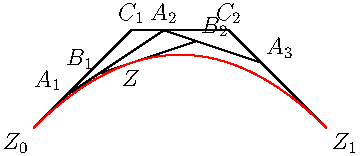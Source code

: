 
import graph;

size(180);

pair Z0 = (0, 0), Z1 = (3, 0);
pair C1 = (1, 1), C2 = (2, 1);
label("$Z_0$", Z0, SW);
label("$Z_1$", Z1, SE);
label("$C_1$", C1, N);
label("$C_2$", C2, N);

draw(Z0 -- C1 -- C2 -- Z1);

real t = 1/3;
pair A1 = interp(Z0, C1, t);
pair A2 = interp(C1, C2, t);
pair A3 = interp(C2, Z1, t);
label("$A_1$", A1, NW);
label("$A_2$", A2, N);
label("$A_3$", A3, NE);
draw(A1 -- A2 -- A3);

pair B1 = interp(A1, A2, t);
pair B2 = interp(A2, A3, t);
label("$B_1$", B1, NW);
label("$B_2$", B2, NE);
draw(B1 -- B2);

pair Z = interp(B1, B2, t);
label("$Z$", Z, S);


pair f(real t) {
  return (1-t)^3*Z0 + 3*(1-t)^2*t*C1 + 3*(1-t)*t^2*C2 + t^3*Z1;
}

draw(graph(f, 0, 1), red);
